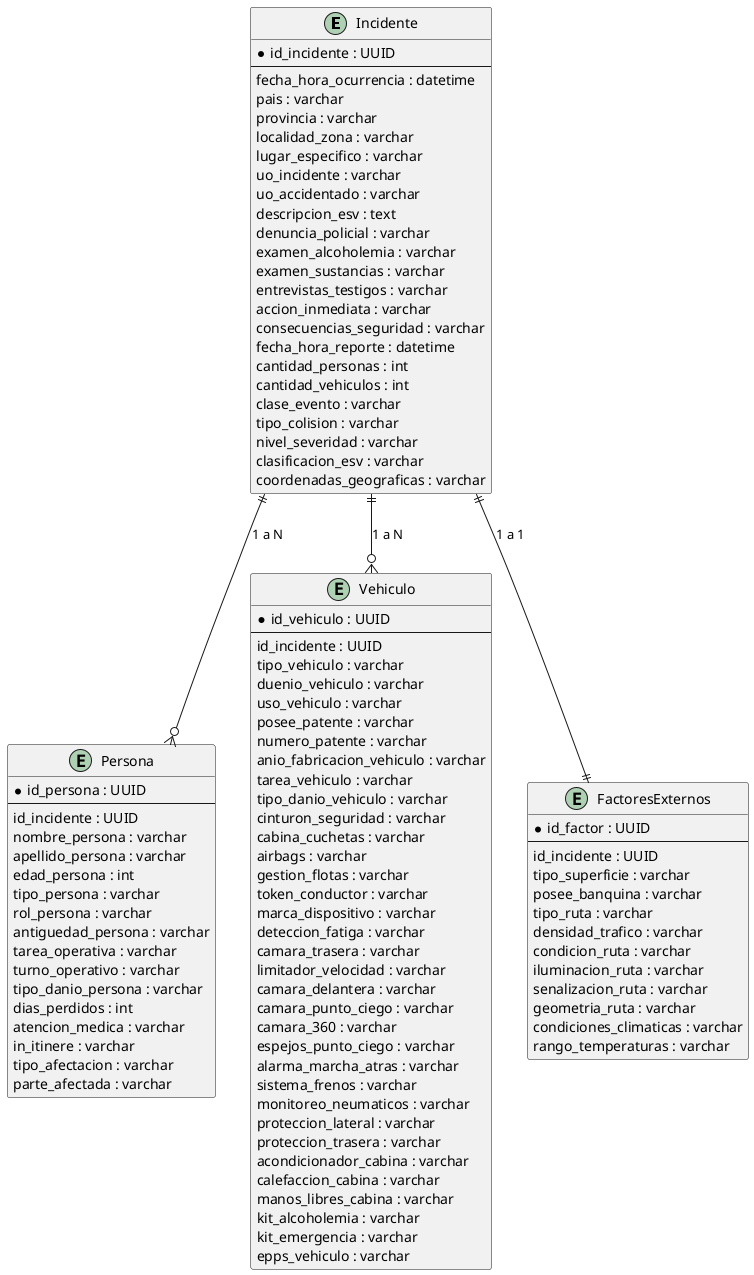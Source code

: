 @startuml

entity Incidente {
  * id_incidente : UUID
  --
  fecha_hora_ocurrencia : datetime
  pais : varchar
  provincia : varchar
  localidad_zona : varchar
  lugar_especifico : varchar
  uo_incidente : varchar
  uo_accidentado : varchar
  descripcion_esv : text
  denuncia_policial : varchar
  examen_alcoholemia : varchar
  examen_sustancias : varchar
  entrevistas_testigos : varchar
  accion_inmediata : varchar
  consecuencias_seguridad : varchar
  fecha_hora_reporte : datetime
  cantidad_personas : int
  cantidad_vehiculos : int
  clase_evento : varchar
  tipo_colision : varchar
  nivel_severidad : varchar
  clasificacion_esv : varchar
  coordenadas_geograficas : varchar
}

entity Persona {
  * id_persona : UUID
  --
  id_incidente : UUID
  nombre_persona : varchar
  apellido_persona : varchar
  edad_persona : int
  tipo_persona : varchar
  rol_persona : varchar
  antiguedad_persona : varchar
  tarea_operativa : varchar
  turno_operativo : varchar
  tipo_danio_persona : varchar
  dias_perdidos : int
  atencion_medica : varchar
  in_itinere : varchar
  tipo_afectacion : varchar
  parte_afectada : varchar
}

entity Vehiculo {
  * id_vehiculo : UUID
  --
  id_incidente : UUID
  tipo_vehiculo : varchar
  duenio_vehiculo : varchar
  uso_vehiculo : varchar
  posee_patente : varchar
  numero_patente : varchar
  anio_fabricacion_vehiculo : varchar
  tarea_vehiculo : varchar
  tipo_danio_vehiculo : varchar
  cinturon_seguridad : varchar
  cabina_cuchetas : varchar
  airbags : varchar
  gestion_flotas : varchar
  token_conductor : varchar
  marca_dispositivo : varchar
  deteccion_fatiga : varchar
  camara_trasera : varchar
  limitador_velocidad : varchar
  camara_delantera : varchar
  camara_punto_ciego : varchar
  camara_360 : varchar
  espejos_punto_ciego : varchar
  alarma_marcha_atras : varchar
  sistema_frenos : varchar
  monitoreo_neumaticos : varchar
  proteccion_lateral : varchar
  proteccion_trasera : varchar
  acondicionador_cabina : varchar
  calefaccion_cabina : varchar
  manos_libres_cabina : varchar
  kit_alcoholemia : varchar
  kit_emergencia : varchar
  epps_vehiculo : varchar
}

entity FactoresExternos {
  * id_factor : UUID
  --
  id_incidente : UUID
  tipo_superficie : varchar
  posee_banquina : varchar
  tipo_ruta : varchar
  densidad_trafico : varchar
  condicion_ruta : varchar
  iluminacion_ruta : varchar
  senalizacion_ruta : varchar
  geometria_ruta : varchar
  condiciones_climaticas : varchar
  rango_temperaturas : varchar
}

Incidente ||--o{ Persona : "1 a N"
Incidente ||--o{ Vehiculo : "1 a N"
Incidente ||--|| FactoresExternos : "1 a 1"

@enduml
